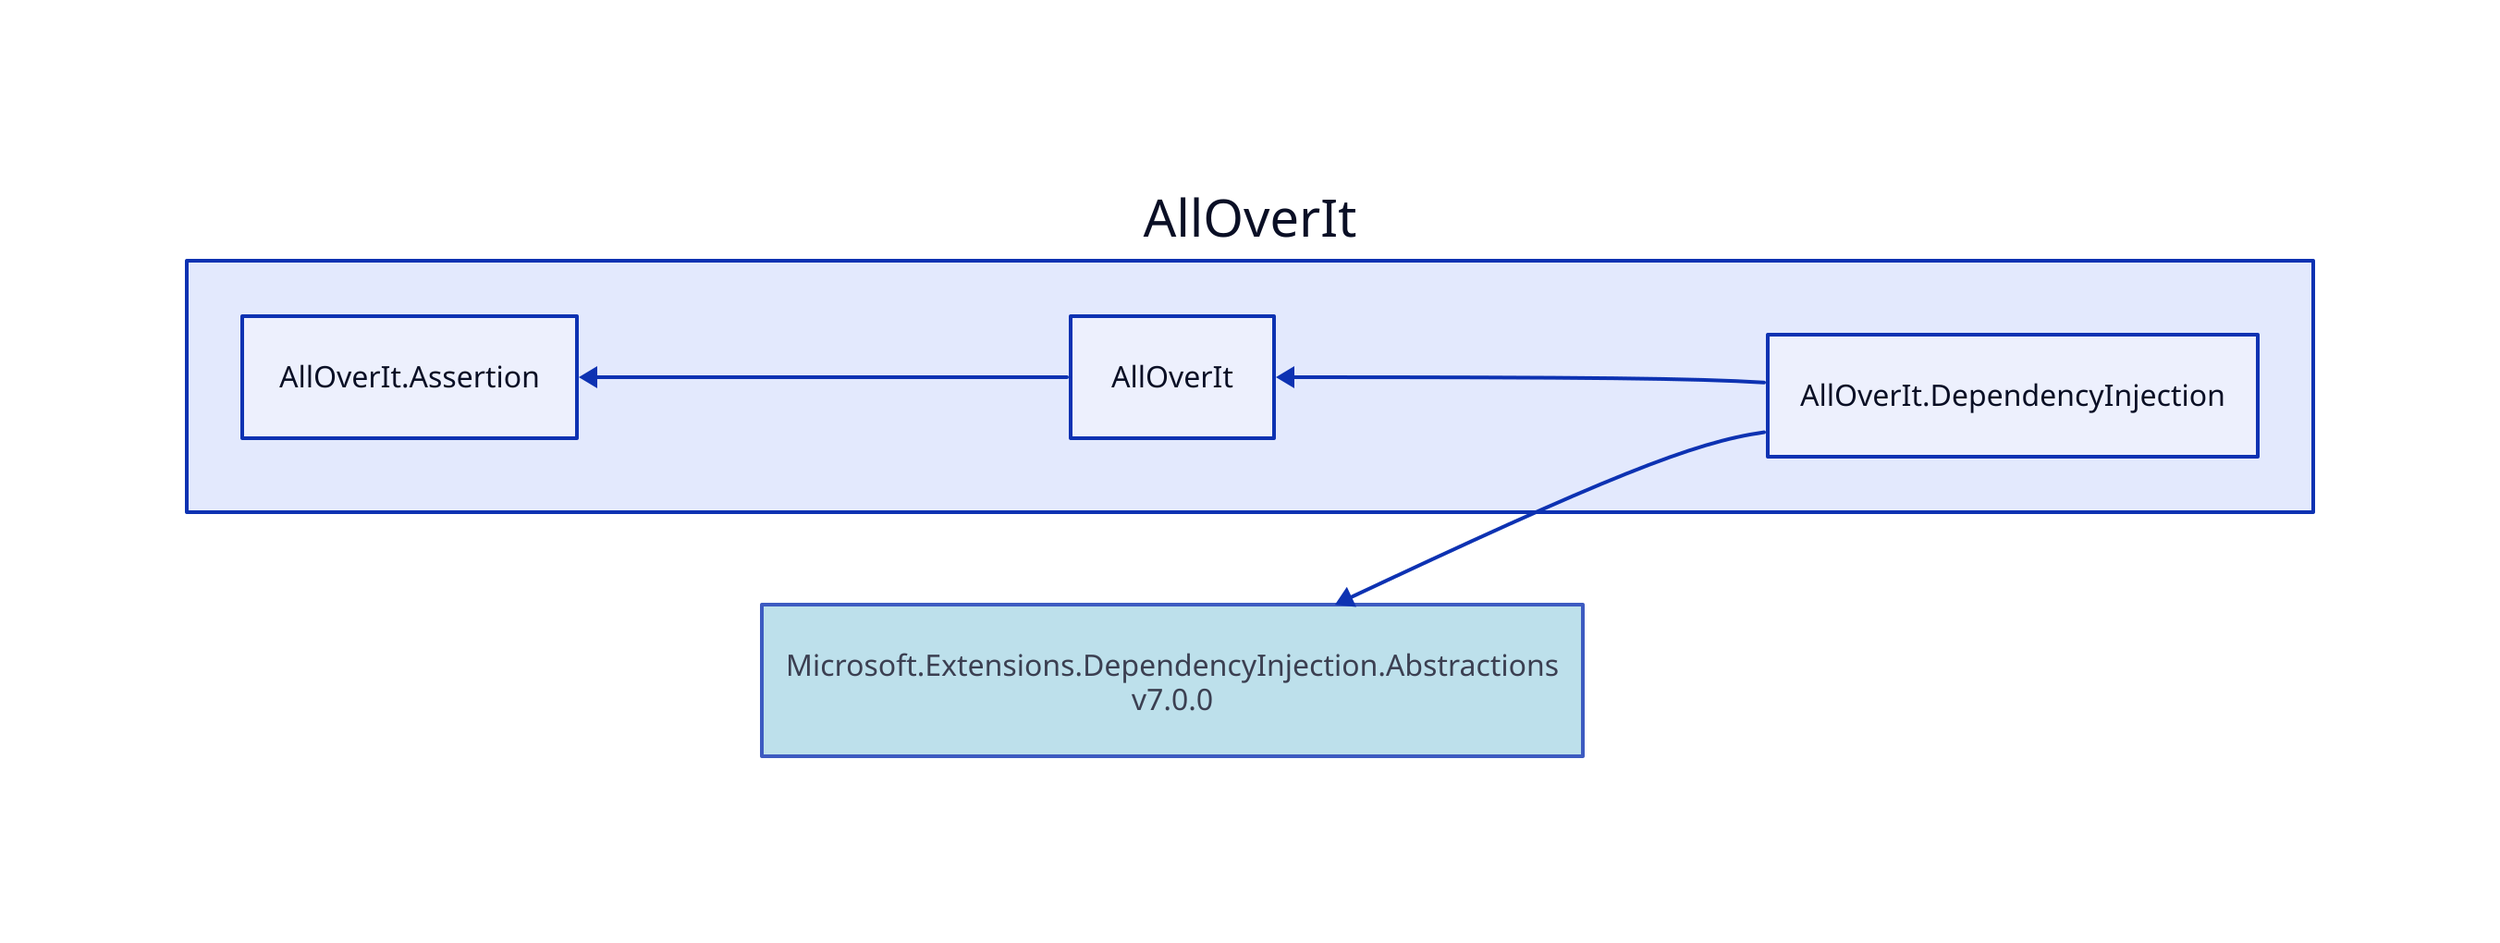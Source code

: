 direction: left

aoi: AllOverIt
aoi.alloverit-dependencyinjection: AllOverIt.DependencyInjection
microsoft-extensions-dependencyinjection-abstractions_7-0-0: Microsoft.Extensions.DependencyInjection.Abstractions\nv7.0.0
microsoft-extensions-dependencyinjection-abstractions_7-0-0.style.fill: "#ADD8E6"
microsoft-extensions-dependencyinjection-abstractions_7-0-0.style.opacity: 0.8
microsoft-extensions-dependencyinjection-abstractions_7-0-0 <- aoi.alloverit-dependencyinjection
aoi.alloverit: AllOverIt
aoi.alloverit-assertion: AllOverIt.Assertion
aoi.alloverit-assertion <- aoi.alloverit
aoi.alloverit <- aoi.alloverit-dependencyinjection
